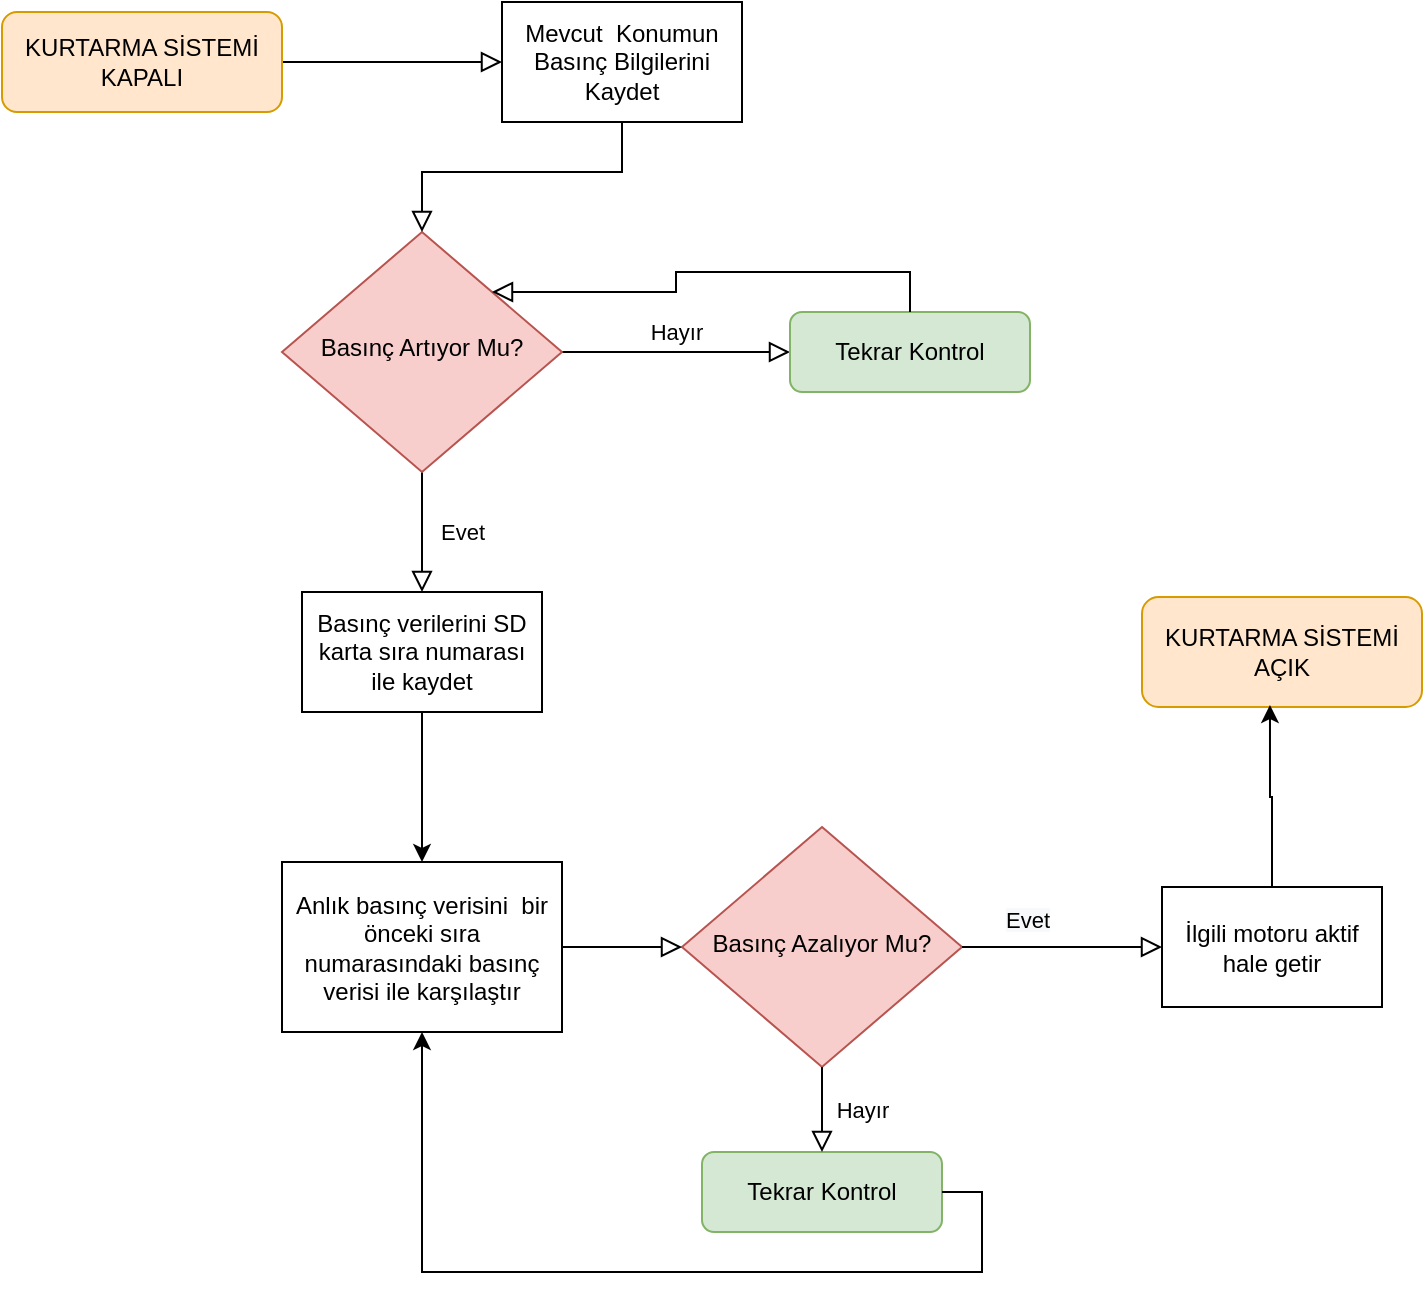 <mxfile version="14.5.1" type="github">
  <diagram id="C5RBs43oDa-KdzZeNtuy" name="Page-1">
    <mxGraphModel dx="1566" dy="1057" grid="1" gridSize="10" guides="1" tooltips="1" connect="1" arrows="1" fold="1" page="1" pageScale="1" pageWidth="827" pageHeight="1169" math="0" shadow="0">
      <root>
        <mxCell id="WIyWlLk6GJQsqaUBKTNV-0" />
        <mxCell id="WIyWlLk6GJQsqaUBKTNV-1" parent="WIyWlLk6GJQsqaUBKTNV-0" />
        <mxCell id="WIyWlLk6GJQsqaUBKTNV-2" value="" style="rounded=0;html=1;jettySize=auto;orthogonalLoop=1;fontSize=11;endArrow=block;endFill=0;endSize=8;strokeWidth=1;shadow=0;labelBackgroundColor=none;edgeStyle=orthogonalEdgeStyle;entryX=0;entryY=0.5;entryDx=0;entryDy=0;" parent="WIyWlLk6GJQsqaUBKTNV-1" source="WIyWlLk6GJQsqaUBKTNV-3" target="QMDlDHuA6wlYBkqDDq7E-9" edge="1">
          <mxGeometry relative="1" as="geometry">
            <Array as="points">
              <mxPoint x="250" y="85" />
              <mxPoint x="250" y="85" />
            </Array>
          </mxGeometry>
        </mxCell>
        <mxCell id="WIyWlLk6GJQsqaUBKTNV-3" value="KURTARMA SİSTEMİ KAPALI" style="rounded=1;whiteSpace=wrap;html=1;fontSize=12;glass=0;strokeWidth=1;shadow=0;fillColor=#ffe6cc;strokeColor=#d79b00;" parent="WIyWlLk6GJQsqaUBKTNV-1" vertex="1">
          <mxGeometry x="20" y="60" width="140" height="50" as="geometry" />
        </mxCell>
        <mxCell id="WIyWlLk6GJQsqaUBKTNV-4" value="Evet" style="rounded=0;html=1;jettySize=auto;orthogonalLoop=1;fontSize=11;endArrow=block;endFill=0;endSize=8;strokeWidth=1;shadow=0;labelBackgroundColor=none;edgeStyle=orthogonalEdgeStyle;entryX=0.5;entryY=0;entryDx=0;entryDy=0;" parent="WIyWlLk6GJQsqaUBKTNV-1" source="WIyWlLk6GJQsqaUBKTNV-6" target="QMDlDHuA6wlYBkqDDq7E-11" edge="1">
          <mxGeometry y="20" relative="1" as="geometry">
            <mxPoint as="offset" />
          </mxGeometry>
        </mxCell>
        <mxCell id="WIyWlLk6GJQsqaUBKTNV-5" value="Hayır" style="edgeStyle=orthogonalEdgeStyle;rounded=0;html=1;jettySize=auto;orthogonalLoop=1;fontSize=11;endArrow=block;endFill=0;endSize=8;strokeWidth=1;shadow=0;labelBackgroundColor=none;" parent="WIyWlLk6GJQsqaUBKTNV-1" source="WIyWlLk6GJQsqaUBKTNV-6" target="WIyWlLk6GJQsqaUBKTNV-7" edge="1">
          <mxGeometry y="10" relative="1" as="geometry">
            <mxPoint as="offset" />
          </mxGeometry>
        </mxCell>
        <mxCell id="WIyWlLk6GJQsqaUBKTNV-6" value="Basınç Artıyor Mu?" style="rhombus;whiteSpace=wrap;html=1;shadow=0;fontFamily=Helvetica;fontSize=12;align=center;strokeWidth=1;spacing=6;spacingTop=-4;fillColor=#f8cecc;strokeColor=#b85450;" parent="WIyWlLk6GJQsqaUBKTNV-1" vertex="1">
          <mxGeometry x="160" y="170" width="140" height="120" as="geometry" />
        </mxCell>
        <mxCell id="WIyWlLk6GJQsqaUBKTNV-7" value="Tekrar Kontrol" style="rounded=1;whiteSpace=wrap;html=1;fontSize=12;glass=0;strokeWidth=1;shadow=0;fillColor=#d5e8d4;strokeColor=#82b366;" parent="WIyWlLk6GJQsqaUBKTNV-1" vertex="1">
          <mxGeometry x="414" y="210" width="120" height="40" as="geometry" />
        </mxCell>
        <mxCell id="QMDlDHuA6wlYBkqDDq7E-12" style="edgeStyle=orthogonalEdgeStyle;rounded=0;orthogonalLoop=1;jettySize=auto;html=1;exitX=0.5;exitY=1;exitDx=0;exitDy=0;entryX=0.5;entryY=0;entryDx=0;entryDy=0;" edge="1" parent="WIyWlLk6GJQsqaUBKTNV-1" source="QMDlDHuA6wlYBkqDDq7E-11" target="QMDlDHuA6wlYBkqDDq7E-15">
          <mxGeometry relative="1" as="geometry">
            <mxPoint x="230" y="480" as="targetPoint" />
            <mxPoint x="660" y="490" as="sourcePoint" />
          </mxGeometry>
        </mxCell>
        <mxCell id="QMDlDHuA6wlYBkqDDq7E-4" value="" style="edgeStyle=orthogonalEdgeStyle;rounded=0;html=1;jettySize=auto;orthogonalLoop=1;fontSize=11;endArrow=block;endFill=0;endSize=8;strokeWidth=1;shadow=0;labelBackgroundColor=none;exitX=0.5;exitY=0;exitDx=0;exitDy=0;entryX=1;entryY=0;entryDx=0;entryDy=0;" edge="1" parent="WIyWlLk6GJQsqaUBKTNV-1" source="WIyWlLk6GJQsqaUBKTNV-7" target="WIyWlLk6GJQsqaUBKTNV-6">
          <mxGeometry y="10" relative="1" as="geometry">
            <mxPoint as="offset" />
            <mxPoint x="310" y="170" as="sourcePoint" />
            <mxPoint x="424" y="170" as="targetPoint" />
          </mxGeometry>
        </mxCell>
        <mxCell id="QMDlDHuA6wlYBkqDDq7E-7" value="KURTARMA SİSTEMİ AÇIK" style="rounded=1;whiteSpace=wrap;html=1;fontSize=12;glass=0;strokeWidth=1;shadow=0;fillColor=#ffe6cc;strokeColor=#d79b00;" vertex="1" parent="WIyWlLk6GJQsqaUBKTNV-1">
          <mxGeometry x="590" y="352.5" width="140" height="55" as="geometry" />
        </mxCell>
        <mxCell id="QMDlDHuA6wlYBkqDDq7E-9" value="Mevcut &amp;nbsp;Konumun Basınç Bilgilerini Kaydet" style="rounded=0;whiteSpace=wrap;html=1;" vertex="1" parent="WIyWlLk6GJQsqaUBKTNV-1">
          <mxGeometry x="270" y="55" width="120" height="60" as="geometry" />
        </mxCell>
        <mxCell id="QMDlDHuA6wlYBkqDDq7E-10" value="" style="rounded=0;html=1;jettySize=auto;orthogonalLoop=1;fontSize=11;endArrow=block;endFill=0;endSize=8;strokeWidth=1;shadow=0;labelBackgroundColor=none;edgeStyle=orthogonalEdgeStyle;exitX=0.5;exitY=1;exitDx=0;exitDy=0;" edge="1" parent="WIyWlLk6GJQsqaUBKTNV-1" source="QMDlDHuA6wlYBkqDDq7E-9" target="WIyWlLk6GJQsqaUBKTNV-6">
          <mxGeometry relative="1" as="geometry">
            <mxPoint x="170" y="95" as="sourcePoint" />
            <mxPoint x="280" y="95" as="targetPoint" />
            <Array as="points">
              <mxPoint x="330" y="140" />
              <mxPoint x="230" y="140" />
            </Array>
          </mxGeometry>
        </mxCell>
        <mxCell id="QMDlDHuA6wlYBkqDDq7E-11" value="Basınç verilerini SD karta sıra numarası ile kaydet" style="rounded=0;whiteSpace=wrap;html=1;" vertex="1" parent="WIyWlLk6GJQsqaUBKTNV-1">
          <mxGeometry x="170" y="350" width="120" height="60" as="geometry" />
        </mxCell>
        <mxCell id="QMDlDHuA6wlYBkqDDq7E-15" value="&lt;span&gt;Anlık basınç verisini &amp;nbsp;bir önceki sıra numarasındaki basınç verisi ile karşılaştır&lt;/span&gt;" style="rounded=0;whiteSpace=wrap;html=1;" vertex="1" parent="WIyWlLk6GJQsqaUBKTNV-1">
          <mxGeometry x="160" y="485" width="140" height="85" as="geometry" />
        </mxCell>
        <mxCell id="QMDlDHuA6wlYBkqDDq7E-16" value="Basınç Azalıyor Mu?" style="rhombus;whiteSpace=wrap;html=1;shadow=0;fontFamily=Helvetica;fontSize=12;align=center;strokeWidth=1;spacing=6;spacingTop=-4;fillColor=#f8cecc;strokeColor=#b85450;" vertex="1" parent="WIyWlLk6GJQsqaUBKTNV-1">
          <mxGeometry x="360" y="467.5" width="140" height="120" as="geometry" />
        </mxCell>
        <mxCell id="QMDlDHuA6wlYBkqDDq7E-17" value="" style="rounded=0;html=1;jettySize=auto;orthogonalLoop=1;fontSize=11;endArrow=block;endFill=0;endSize=8;strokeWidth=1;shadow=0;labelBackgroundColor=none;edgeStyle=orthogonalEdgeStyle;exitX=1;exitY=0.5;exitDx=0;exitDy=0;" edge="1" parent="WIyWlLk6GJQsqaUBKTNV-1" source="QMDlDHuA6wlYBkqDDq7E-15" target="QMDlDHuA6wlYBkqDDq7E-16">
          <mxGeometry x="0.333" y="28" relative="1" as="geometry">
            <mxPoint y="1" as="offset" />
            <mxPoint x="310" y="510.0" as="sourcePoint" />
            <mxPoint x="310" y="570.0" as="targetPoint" />
          </mxGeometry>
        </mxCell>
        <mxCell id="QMDlDHuA6wlYBkqDDq7E-18" value="Tekrar Kontrol" style="rounded=1;whiteSpace=wrap;html=1;fontSize=12;glass=0;strokeWidth=1;shadow=0;fillColor=#d5e8d4;strokeColor=#82b366;" vertex="1" parent="WIyWlLk6GJQsqaUBKTNV-1">
          <mxGeometry x="370" y="630" width="120" height="40" as="geometry" />
        </mxCell>
        <mxCell id="QMDlDHuA6wlYBkqDDq7E-19" value="Hayır" style="rounded=0;html=1;jettySize=auto;orthogonalLoop=1;fontSize=11;endArrow=block;endFill=0;endSize=8;strokeWidth=1;shadow=0;labelBackgroundColor=none;edgeStyle=orthogonalEdgeStyle;exitX=0.5;exitY=1;exitDx=0;exitDy=0;entryX=0.5;entryY=0;entryDx=0;entryDy=0;" edge="1" parent="WIyWlLk6GJQsqaUBKTNV-1" source="QMDlDHuA6wlYBkqDDq7E-16" target="QMDlDHuA6wlYBkqDDq7E-18">
          <mxGeometry y="20" relative="1" as="geometry">
            <mxPoint as="offset" />
            <mxPoint x="310" y="537.5" as="sourcePoint" />
            <mxPoint x="370" y="537.5" as="targetPoint" />
          </mxGeometry>
        </mxCell>
        <mxCell id="QMDlDHuA6wlYBkqDDq7E-20" style="edgeStyle=orthogonalEdgeStyle;rounded=0;orthogonalLoop=1;jettySize=auto;html=1;exitX=1;exitY=0.5;exitDx=0;exitDy=0;entryX=0.5;entryY=1;entryDx=0;entryDy=0;" edge="1" parent="WIyWlLk6GJQsqaUBKTNV-1" source="QMDlDHuA6wlYBkqDDq7E-18" target="QMDlDHuA6wlYBkqDDq7E-15">
          <mxGeometry relative="1" as="geometry">
            <mxPoint x="240" y="495" as="targetPoint" />
            <mxPoint x="240" y="420" as="sourcePoint" />
            <Array as="points">
              <mxPoint x="510" y="650" />
              <mxPoint x="510" y="690" />
              <mxPoint x="230" y="690" />
            </Array>
          </mxGeometry>
        </mxCell>
        <mxCell id="QMDlDHuA6wlYBkqDDq7E-22" value="" style="rounded=0;html=1;jettySize=auto;orthogonalLoop=1;fontSize=11;endArrow=block;endFill=0;endSize=8;strokeWidth=1;shadow=0;labelBackgroundColor=none;edgeStyle=orthogonalEdgeStyle;exitX=1;exitY=0.5;exitDx=0;exitDy=0;entryX=0;entryY=0.5;entryDx=0;entryDy=0;" edge="1" parent="WIyWlLk6GJQsqaUBKTNV-1" source="QMDlDHuA6wlYBkqDDq7E-16" target="QMDlDHuA6wlYBkqDDq7E-24">
          <mxGeometry x="0.333" y="28" relative="1" as="geometry">
            <mxPoint y="1" as="offset" />
            <mxPoint x="310" y="537.5" as="sourcePoint" />
            <mxPoint x="570" y="528" as="targetPoint" />
          </mxGeometry>
        </mxCell>
        <mxCell id="QMDlDHuA6wlYBkqDDq7E-23" value="&lt;span style=&quot;color: rgb(0 , 0 , 0) ; font-family: &amp;#34;helvetica&amp;#34; ; font-size: 11px ; font-style: normal ; font-weight: normal ; letter-spacing: normal ; text-align: center ; text-indent: 0px ; text-transform: none ; word-spacing: 0px ; background-color: rgb(248 , 249 , 250) ; text-decoration: none ; display: inline ; float: none&quot;&gt;Evet&lt;/span&gt;" style="text;whiteSpace=wrap;html=1;" vertex="1" parent="WIyWlLk6GJQsqaUBKTNV-1">
          <mxGeometry x="520" y="500" width="30" height="20" as="geometry" />
        </mxCell>
        <mxCell id="QMDlDHuA6wlYBkqDDq7E-24" value="İlgili motoru aktif hale getir" style="rounded=0;whiteSpace=wrap;html=1;" vertex="1" parent="WIyWlLk6GJQsqaUBKTNV-1">
          <mxGeometry x="600" y="497.5" width="110" height="60" as="geometry" />
        </mxCell>
        <mxCell id="QMDlDHuA6wlYBkqDDq7E-28" style="edgeStyle=orthogonalEdgeStyle;rounded=0;orthogonalLoop=1;jettySize=auto;html=1;exitX=0.5;exitY=0;exitDx=0;exitDy=0;entryX=0.457;entryY=0.982;entryDx=0;entryDy=0;entryPerimeter=0;" edge="1" parent="WIyWlLk6GJQsqaUBKTNV-1" source="QMDlDHuA6wlYBkqDDq7E-24" target="QMDlDHuA6wlYBkqDDq7E-7">
          <mxGeometry relative="1" as="geometry">
            <mxPoint x="240" y="495" as="targetPoint" />
            <mxPoint x="240" y="420" as="sourcePoint" />
          </mxGeometry>
        </mxCell>
      </root>
    </mxGraphModel>
  </diagram>
</mxfile>
